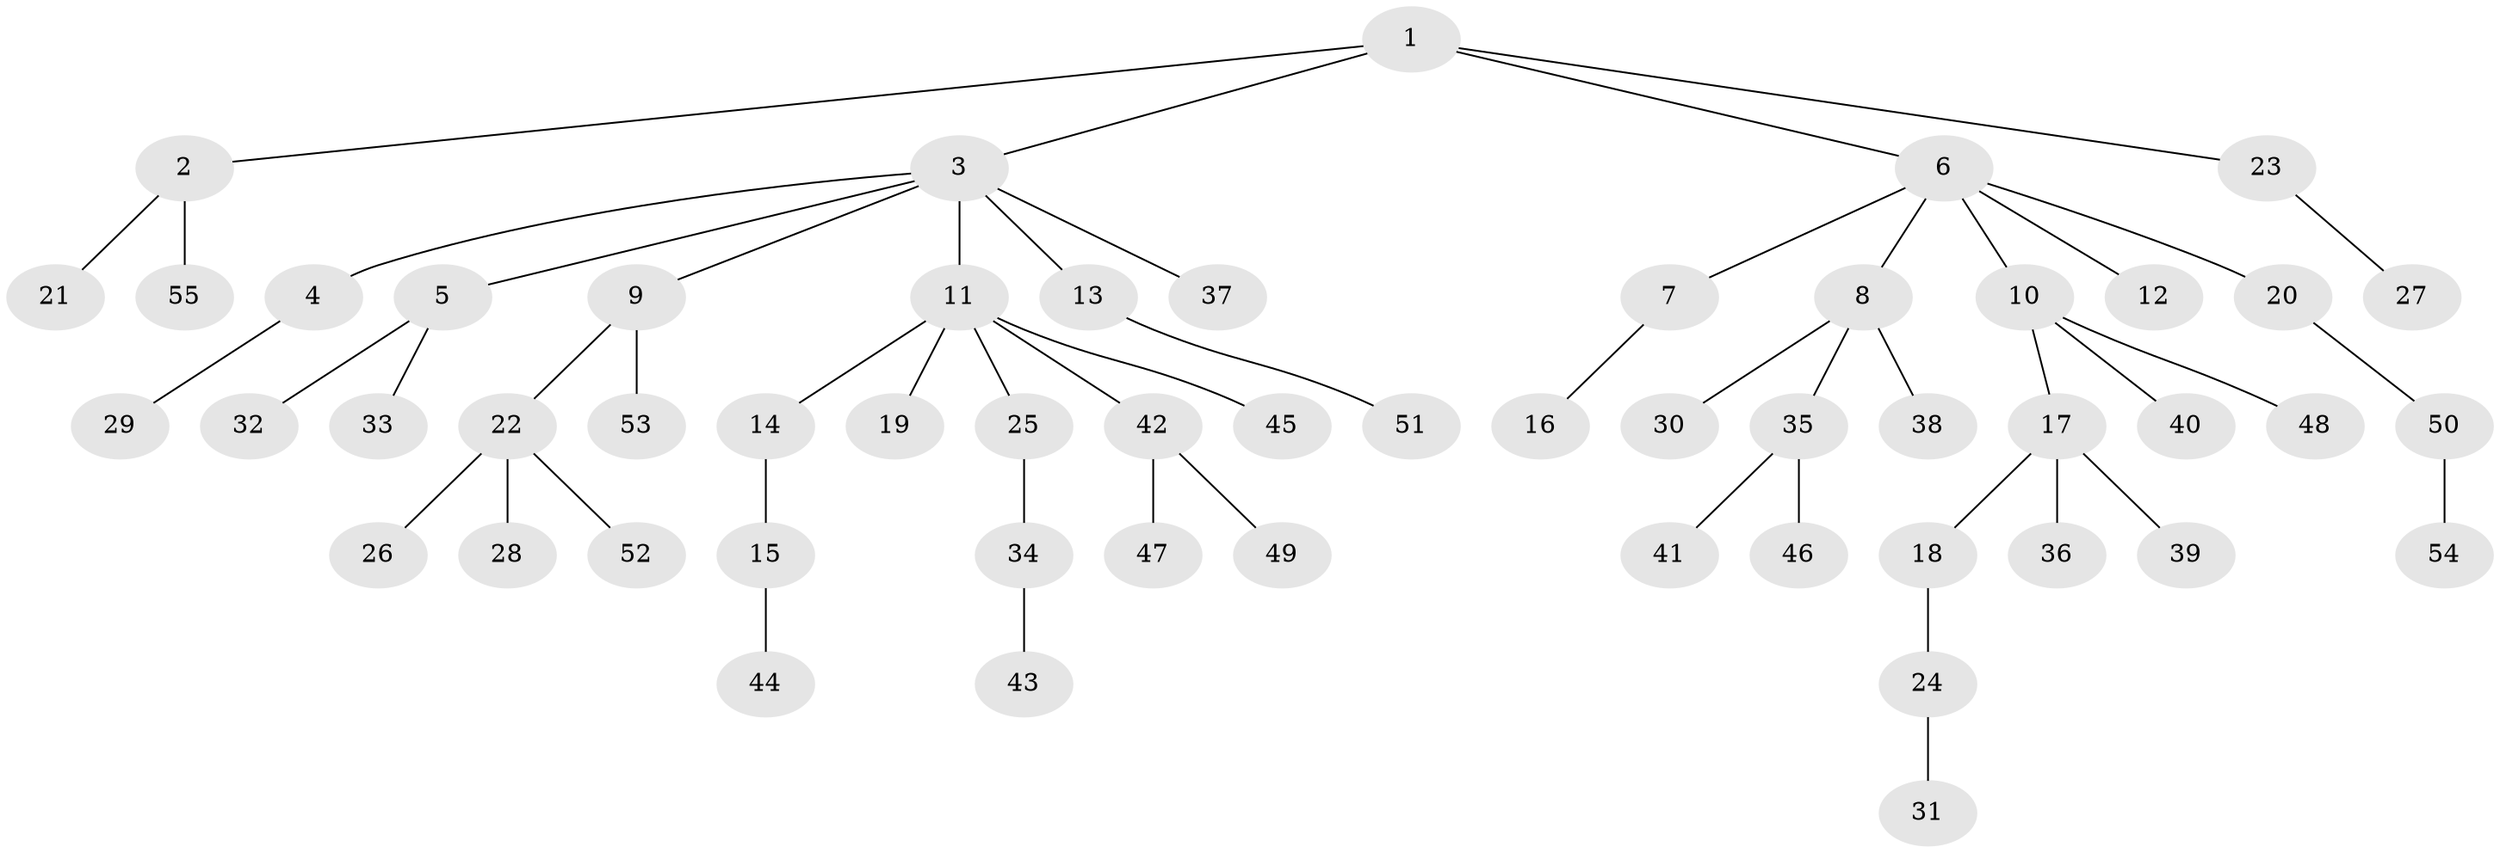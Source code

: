 // Generated by graph-tools (version 1.1) at 2025/02/03/09/25 03:02:18]
// undirected, 55 vertices, 54 edges
graph export_dot {
graph [start="1"]
  node [color=gray90,style=filled];
  1;
  2;
  3;
  4;
  5;
  6;
  7;
  8;
  9;
  10;
  11;
  12;
  13;
  14;
  15;
  16;
  17;
  18;
  19;
  20;
  21;
  22;
  23;
  24;
  25;
  26;
  27;
  28;
  29;
  30;
  31;
  32;
  33;
  34;
  35;
  36;
  37;
  38;
  39;
  40;
  41;
  42;
  43;
  44;
  45;
  46;
  47;
  48;
  49;
  50;
  51;
  52;
  53;
  54;
  55;
  1 -- 2;
  1 -- 3;
  1 -- 6;
  1 -- 23;
  2 -- 21;
  2 -- 55;
  3 -- 4;
  3 -- 5;
  3 -- 9;
  3 -- 11;
  3 -- 13;
  3 -- 37;
  4 -- 29;
  5 -- 32;
  5 -- 33;
  6 -- 7;
  6 -- 8;
  6 -- 10;
  6 -- 12;
  6 -- 20;
  7 -- 16;
  8 -- 30;
  8 -- 35;
  8 -- 38;
  9 -- 22;
  9 -- 53;
  10 -- 17;
  10 -- 40;
  10 -- 48;
  11 -- 14;
  11 -- 19;
  11 -- 25;
  11 -- 42;
  11 -- 45;
  13 -- 51;
  14 -- 15;
  15 -- 44;
  17 -- 18;
  17 -- 36;
  17 -- 39;
  18 -- 24;
  20 -- 50;
  22 -- 26;
  22 -- 28;
  22 -- 52;
  23 -- 27;
  24 -- 31;
  25 -- 34;
  34 -- 43;
  35 -- 41;
  35 -- 46;
  42 -- 47;
  42 -- 49;
  50 -- 54;
}
